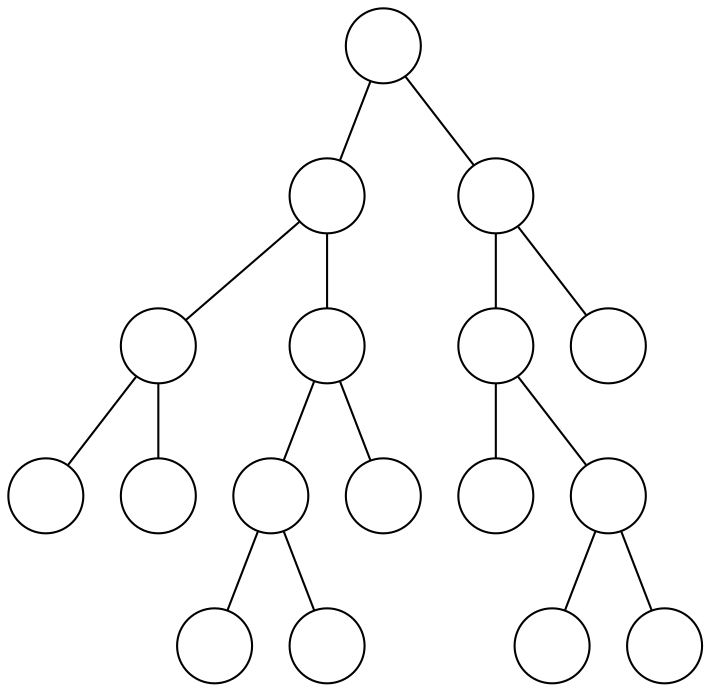 graph g {
graph[ordering="out"];
1[label="", shape=circle, width=0.5];
1--2;
1--3;
2[label="", shape=circle, width=0.5];
2--4;
2--5;
3[label="", shape=circle, width=0.5];
3--6;
3--7;
4[label="", shape=circle, width=0.5];
4--8;
4--9;
5[label="", shape=circle, width=0.5];
5--10;
5--11;
6[label="", shape=circle, width=0.5];
6--12;
6--13;
7[label="", shape=circle, width=0.5];
8[label="", shape=circle, width=0.5];
9[label="", shape=circle, width=0.5];
10[label="", shape=circle, width=0.5];
10--20;
10--21;
11[label="", shape=circle, width=0.5];
12[label="", shape=circle, width=0.5];
13[label="", shape=circle, width=0.5];
13--26;
13--27;
20[label="", shape=circle, width=0.5];
21[label="", shape=circle, width=0.5];
26[label="", shape=circle, width=0.5];
27[label="", shape=circle, width=0.5];
}

